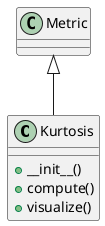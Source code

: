 @startuml
class Kurtosis {
  + __init__()
  + compute()
  + visualize()
}
Metric <|-- Kurtosis
@enduml